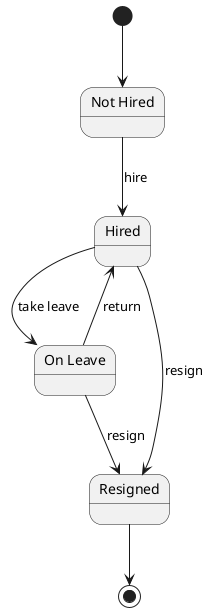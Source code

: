 @startuml
state "Not Hired" as NotHired
state "Hired" as Hired
state "On Leave" as OnLeave
state "Resigned" as Resigned

[*] --> NotHired
NotHired --> Hired : hire
Hired --> OnLeave : take leave
OnLeave --> Hired : return
Hired --> Resigned : resign
Resigned --> [*]
OnLeave --> Resigned : resign

@enduml
